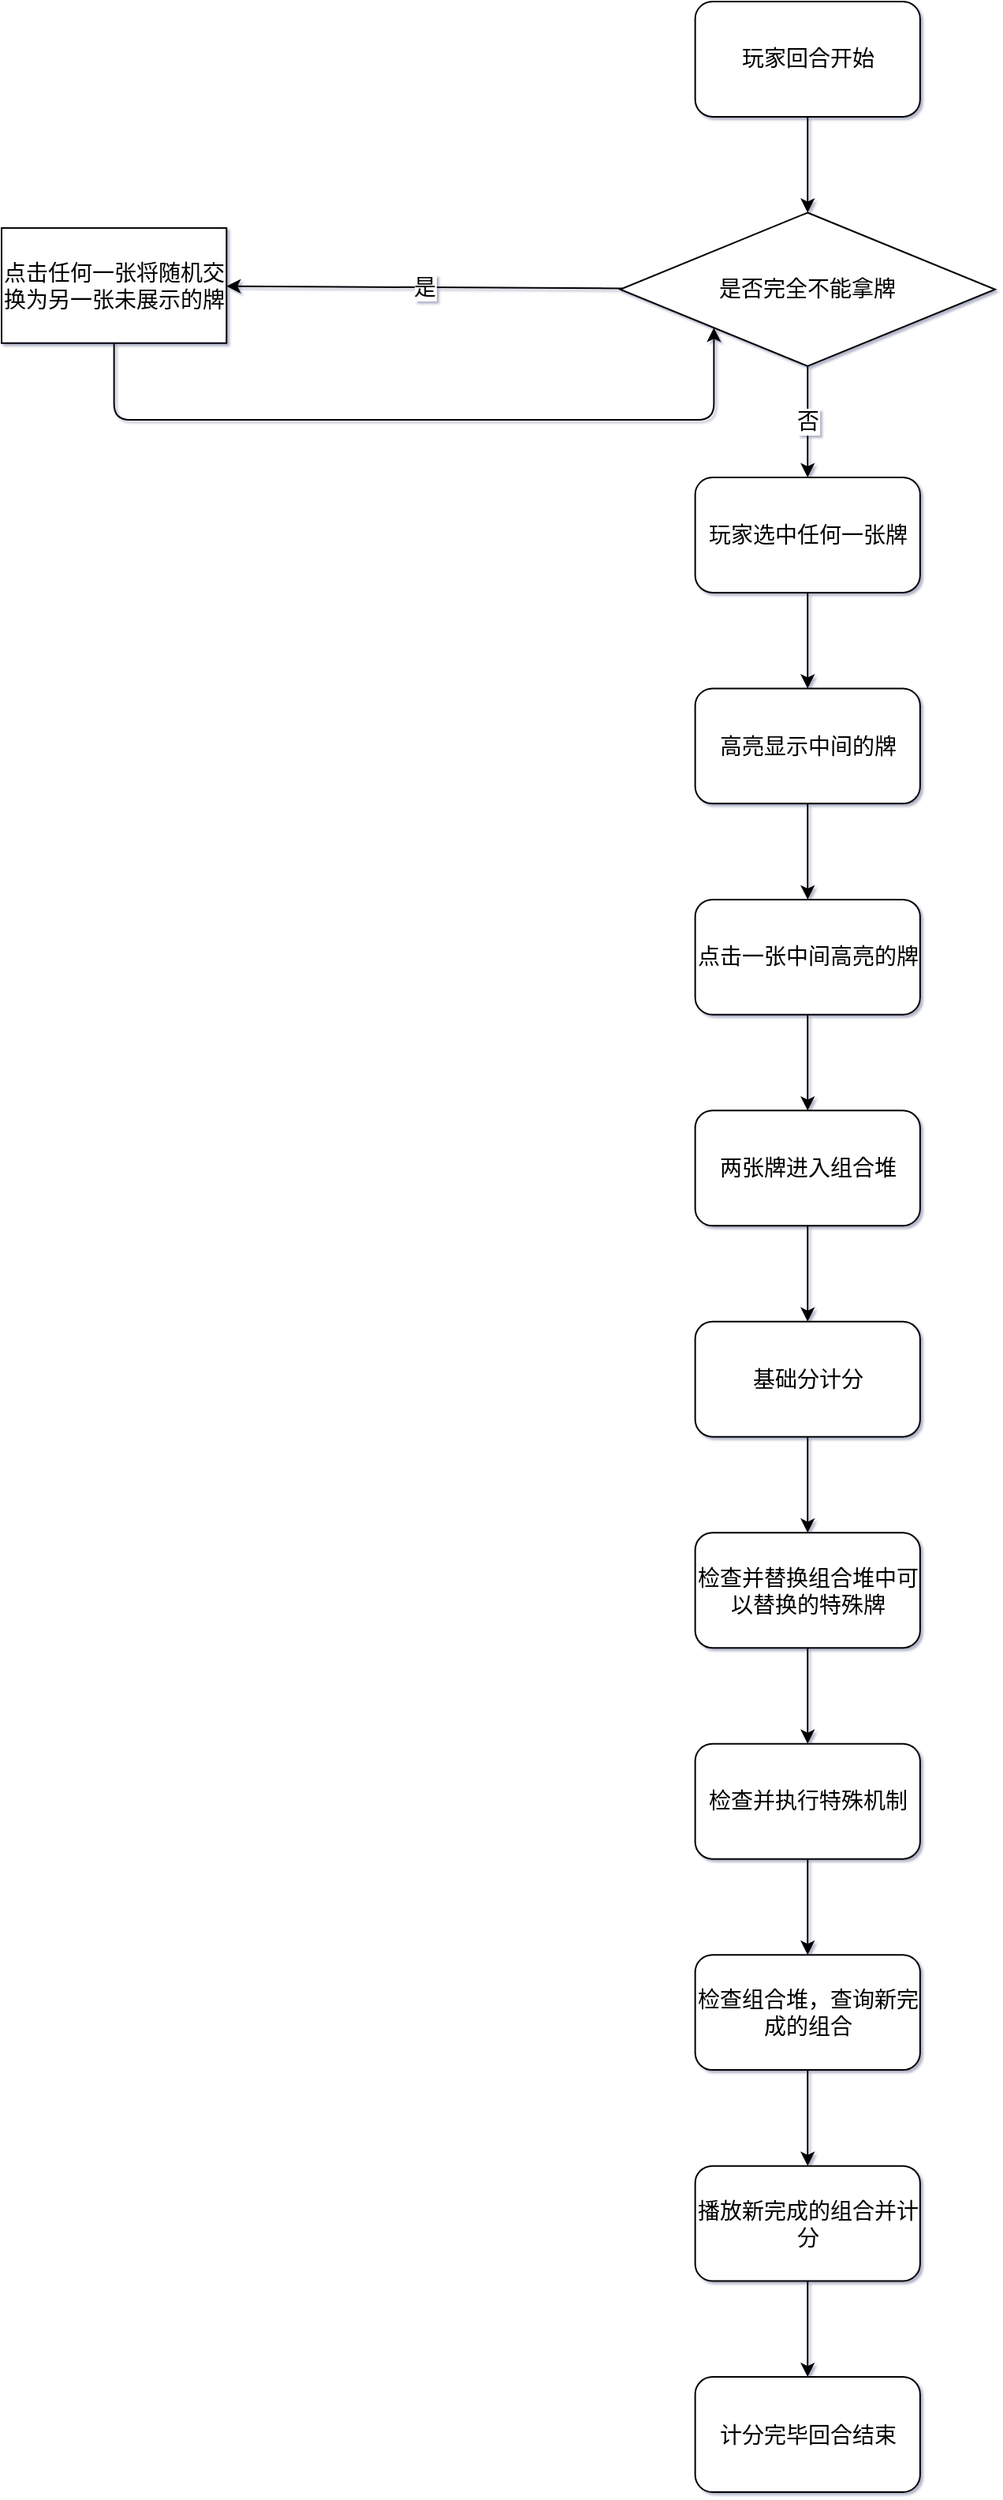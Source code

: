 <mxfile>
    <diagram id="Rsd6rqLKD4PuqKIb7y_c" name="第 1 页">
        <mxGraphModel dx="1134" dy="759" grid="1" gridSize="10" guides="1" tooltips="1" connect="1" arrows="1" fold="1" page="1" pageScale="1" pageWidth="1200" pageHeight="1920" background="none" math="1" shadow="1">
            <root>
                <mxCell id="0"/>
                <mxCell id="1" parent="0"/>
                <mxCell id="40" value="" style="group" vertex="1" connectable="0" parent="1">
                    <mxGeometry x="260" y="10" width="630" height="1578" as="geometry"/>
                </mxCell>
                <mxCell id="2" value="玩家回合开始" style="rounded=1;whiteSpace=wrap;html=1;fontSize=14;fontStyle=0" vertex="1" parent="40">
                    <mxGeometry x="439.811" width="142.642" height="72.943" as="geometry"/>
                </mxCell>
                <mxCell id="8" value="是否完全不能拿牌" style="rhombus;whiteSpace=wrap;html=1;fontSize=14;fontStyle=0" vertex="1" parent="40">
                    <mxGeometry x="392.264" y="133.729" width="237.736" height="97.257" as="geometry"/>
                </mxCell>
                <mxCell id="5" value="" style="edgeStyle=none;html=1;fontSize=14;fontStyle=0" edge="1" parent="40" source="2" target="8">
                    <mxGeometry relative="1" as="geometry">
                        <mxPoint x="511.132" y="133.729" as="targetPoint"/>
                    </mxGeometry>
                </mxCell>
                <mxCell id="11" style="edgeStyle=none;html=1;exitX=0.5;exitY=1;exitDx=0;exitDy=0;fontSize=14;fontStyle=0;entryX=0;entryY=1;entryDx=0;entryDy=0;" edge="1" parent="40" source="9" target="8">
                    <mxGeometry relative="1" as="geometry">
                        <mxPoint x="71.321" y="278.399" as="targetPoint"/>
                        <Array as="points">
                            <mxPoint x="71.321" y="265.026"/>
                            <mxPoint x="451.698" y="265.026"/>
                        </Array>
                    </mxGeometry>
                </mxCell>
                <mxCell id="9" value="点击任何一张将随机交换为另一张未展示的牌" style="whiteSpace=wrap;html=1;fontSize=14;fontStyle=0" vertex="1" parent="40">
                    <mxGeometry y="143.455" width="142.642" height="72.943" as="geometry"/>
                </mxCell>
                <mxCell id="10" value="是" style="edgeStyle=none;html=1;fontSize=14;fontStyle=0" edge="1" parent="40" source="8" target="9">
                    <mxGeometry relative="1" as="geometry"/>
                </mxCell>
                <mxCell id="13" value="玩家选中任何一张牌" style="rounded=1;whiteSpace=wrap;html=1;fontSize=14;fontStyle=0" vertex="1" parent="40">
                    <mxGeometry x="439.811" y="301.498" width="142.642" height="72.943" as="geometry"/>
                </mxCell>
                <mxCell id="12" value="否" style="edgeStyle=none;html=1;fontSize=14;entryX=0.5;entryY=0;entryDx=0;entryDy=0;fontStyle=0;exitX=0.5;exitY=1;exitDx=0;exitDy=0;" edge="1" parent="40" source="8" target="13">
                    <mxGeometry relative="1" as="geometry">
                        <mxPoint x="416.038" y="410.912" as="targetPoint"/>
                        <mxPoint x="542.038" y="210.319" as="sourcePoint"/>
                    </mxGeometry>
                </mxCell>
                <mxCell id="15" value="高亮显示中间的牌" style="whiteSpace=wrap;html=1;rounded=1;fontSize=14;fontStyle=0" vertex="1" parent="40">
                    <mxGeometry x="439.811" y="435.227" width="142.642" height="72.943" as="geometry"/>
                </mxCell>
                <mxCell id="16" value="" style="edgeStyle=none;html=1;fontSize=14;fontStyle=0" edge="1" parent="40" source="13" target="15">
                    <mxGeometry relative="1" as="geometry"/>
                </mxCell>
                <mxCell id="17" value="点击一张中间高亮的牌" style="whiteSpace=wrap;html=1;rounded=1;fontSize=14;fontStyle=0" vertex="1" parent="40">
                    <mxGeometry x="439.811" y="568.955" width="142.642" height="72.943" as="geometry"/>
                </mxCell>
                <mxCell id="18" value="" style="edgeStyle=none;html=1;fontSize=14;fontStyle=0" edge="1" parent="40" source="15" target="17">
                    <mxGeometry relative="1" as="geometry"/>
                </mxCell>
                <mxCell id="19" value="两张牌进入组合堆" style="whiteSpace=wrap;html=1;rounded=1;fontSize=14;fontStyle=0" vertex="1" parent="40">
                    <mxGeometry x="439.811" y="702.684" width="142.642" height="72.943" as="geometry"/>
                </mxCell>
                <mxCell id="20" value="" style="edgeStyle=none;html=1;fontSize=14;fontStyle=0" edge="1" parent="40" source="17" target="19">
                    <mxGeometry relative="1" as="geometry"/>
                </mxCell>
                <mxCell id="21" value="检查并替换组合堆中可以替换的特殊牌" style="whiteSpace=wrap;html=1;rounded=1;fontSize=14;fontStyle=0" vertex="1" parent="40">
                    <mxGeometry x="439.811" y="970.142" width="142.642" height="72.943" as="geometry"/>
                </mxCell>
                <mxCell id="27" style="edgeStyle=none;html=1;exitX=0.5;exitY=1;exitDx=0;exitDy=0;fontSize=14;fontStyle=0" edge="1" parent="40" source="25" target="21">
                    <mxGeometry relative="1" as="geometry"/>
                </mxCell>
                <mxCell id="25" value="基础分计分" style="whiteSpace=wrap;html=1;rounded=1;fontSize=14;fontStyle=0" vertex="1" parent="40">
                    <mxGeometry x="439.811" y="836.413" width="142.642" height="72.943" as="geometry"/>
                </mxCell>
                <mxCell id="26" value="" style="edgeStyle=none;html=1;fontSize=14;fontStyle=0" edge="1" parent="40" source="19" target="25">
                    <mxGeometry relative="1" as="geometry"/>
                </mxCell>
                <mxCell id="29" value="检查并执行特殊机制" style="whiteSpace=wrap;html=1;rounded=1;fontSize=14;fontStyle=0" vertex="1" parent="40">
                    <mxGeometry x="439.811" y="1103.871" width="142.642" height="72.943" as="geometry"/>
                </mxCell>
                <mxCell id="30" value="" style="edgeStyle=none;html=1;fontSize=14;fontStyle=0" edge="1" parent="40" source="21" target="29">
                    <mxGeometry relative="1" as="geometry"/>
                </mxCell>
                <mxCell id="32" value="检查组合堆，查询新完成的组合" style="whiteSpace=wrap;html=1;rounded=1;fontSize=14;fontStyle=0" vertex="1" parent="40">
                    <mxGeometry x="439.811" y="1237.599" width="142.642" height="72.943" as="geometry"/>
                </mxCell>
                <mxCell id="33" value="" style="edgeStyle=none;html=1;fontSize=14;fontStyle=0" edge="1" parent="40" source="29" target="32">
                    <mxGeometry relative="1" as="geometry"/>
                </mxCell>
                <mxCell id="34" value="播放新完成的组合并计分" style="whiteSpace=wrap;html=1;rounded=1;fontSize=14;fontStyle=0" vertex="1" parent="40">
                    <mxGeometry x="439.811" y="1371.328" width="142.642" height="72.943" as="geometry"/>
                </mxCell>
                <mxCell id="35" value="" style="edgeStyle=none;html=1;fontSize=14;fontStyle=0" edge="1" parent="40" source="32" target="34">
                    <mxGeometry relative="1" as="geometry"/>
                </mxCell>
                <mxCell id="36" value="计分完毕回合结束" style="whiteSpace=wrap;html=1;rounded=1;fontSize=14;fontStyle=0" vertex="1" parent="40">
                    <mxGeometry x="439.811" y="1505.057" width="142.642" height="72.943" as="geometry"/>
                </mxCell>
                <mxCell id="37" value="" style="edgeStyle=none;html=1;fontSize=14;fontStyle=0" edge="1" parent="40" source="34" target="36">
                    <mxGeometry relative="1" as="geometry"/>
                </mxCell>
            </root>
        </mxGraphModel>
    </diagram>
</mxfile>
